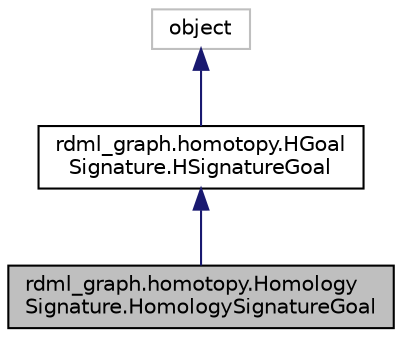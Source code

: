 digraph "rdml_graph.homotopy.HomologySignature.HomologySignatureGoal"
{
 // LATEX_PDF_SIZE
  edge [fontname="Helvetica",fontsize="10",labelfontname="Helvetica",labelfontsize="10"];
  node [fontname="Helvetica",fontsize="10",shape=record];
  Node1 [label="rdml_graph.homotopy.Homology\lSignature.HomologySignatureGoal",height=0.2,width=0.4,color="black", fillcolor="grey75", style="filled", fontcolor="black",tooltip="Goal signature for a homology signature."];
  Node2 -> Node1 [dir="back",color="midnightblue",fontsize="10",style="solid",fontname="Helvetica"];
  Node2 [label="rdml_graph.homotopy.HGoal\lSignature.HSignatureGoal",height=0.2,width=0.4,color="black", fillcolor="white", style="filled",URL="$classrdml__graph_1_1homotopy_1_1HGoalSignature_1_1HSignatureGoal.html",tooltip="abstract class for an Hsignature goal"];
  Node3 -> Node2 [dir="back",color="midnightblue",fontsize="10",style="solid",fontname="Helvetica"];
  Node3 [label="object",height=0.2,width=0.4,color="grey75", fillcolor="white", style="filled",tooltip=" "];
}
